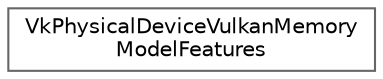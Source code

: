digraph "类继承关系图"
{
 // LATEX_PDF_SIZE
  bgcolor="transparent";
  edge [fontname=Helvetica,fontsize=10,labelfontname=Helvetica,labelfontsize=10];
  node [fontname=Helvetica,fontsize=10,shape=box,height=0.2,width=0.4];
  rankdir="LR";
  Node0 [id="Node000000",label="VkPhysicalDeviceVulkanMemory\lModelFeatures",height=0.2,width=0.4,color="grey40", fillcolor="white", style="filled",URL="$struct_vk_physical_device_vulkan_memory_model_features.html",tooltip=" "];
}
